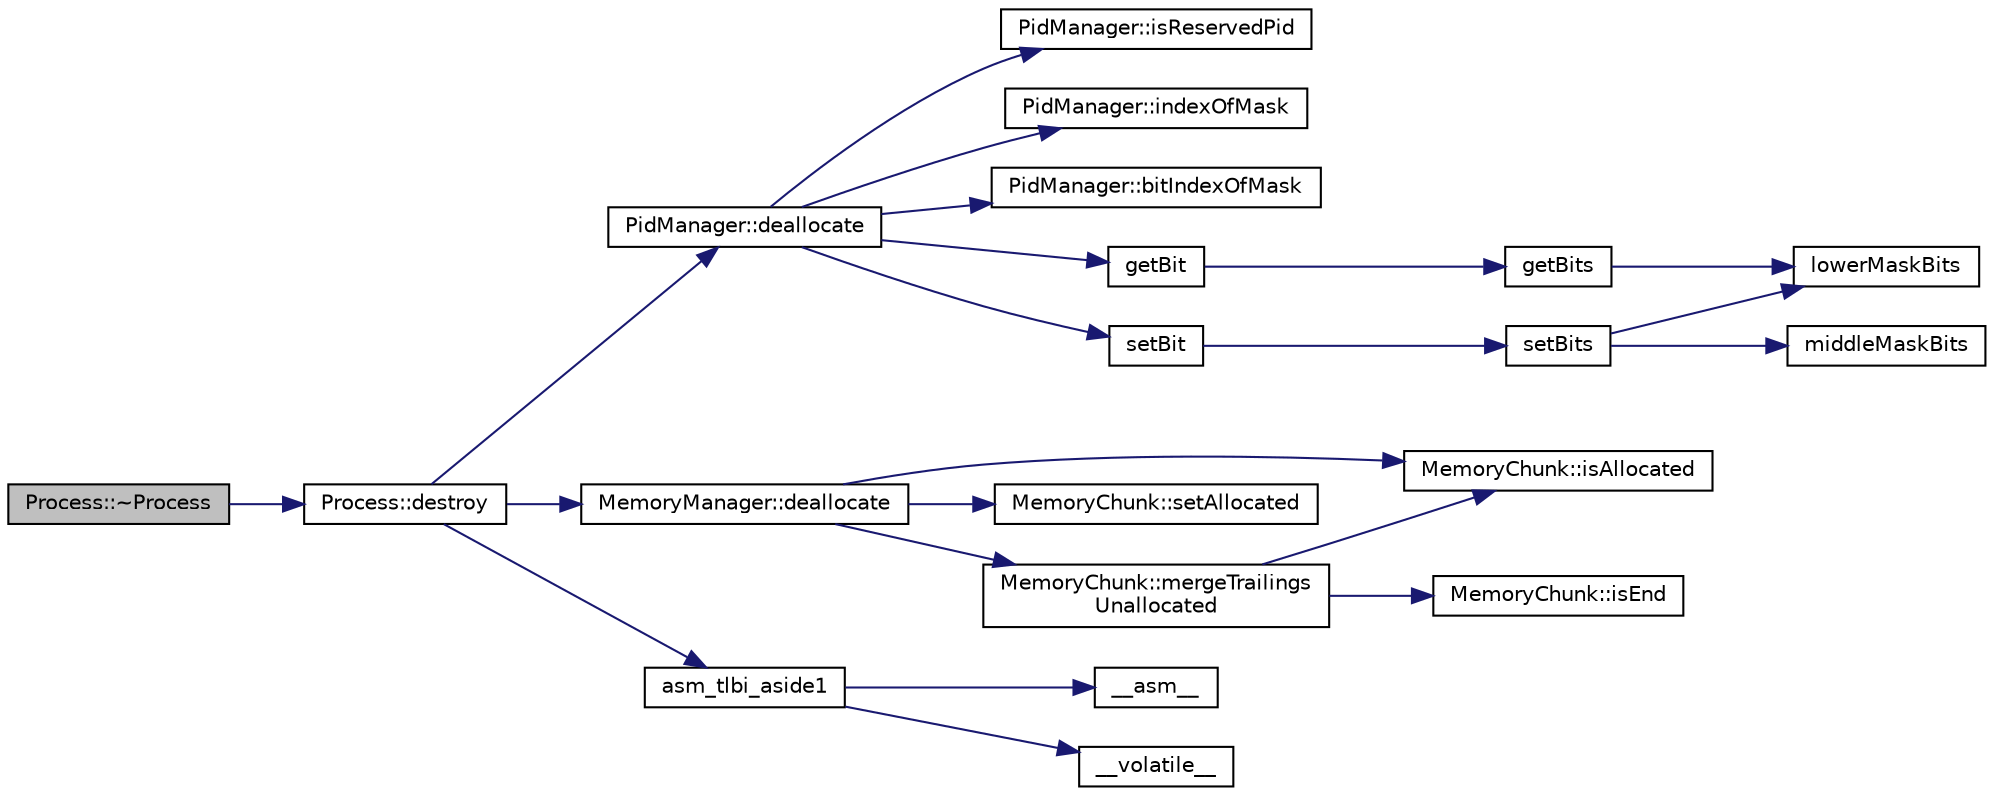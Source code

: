 digraph "Process::~Process"
{
  edge [fontname="Helvetica",fontsize="10",labelfontname="Helvetica",labelfontsize="10"];
  node [fontname="Helvetica",fontsize="10",shape=record];
  rankdir="LR";
  Node2 [label="Process::~Process",height=0.2,width=0.4,color="black", fillcolor="grey75", style="filled", fontcolor="black"];
  Node2 -> Node3 [color="midnightblue",fontsize="10",style="solid",fontname="Helvetica"];
  Node3 [label="Process::destroy",height=0.2,width=0.4,color="black", fillcolor="white", style="filled",URL="$d1/d41/class_process.html#a9a33a79c6587f16670cb86e8bf058450"];
  Node3 -> Node4 [color="midnightblue",fontsize="10",style="solid",fontname="Helvetica"];
  Node4 [label="PidManager::deallocate",height=0.2,width=0.4,color="black", fillcolor="white", style="filled",URL="$d3/d77/class_pid_manager.html#a7a7409c57e709717233c93e52830a5bb"];
  Node4 -> Node5 [color="midnightblue",fontsize="10",style="solid",fontname="Helvetica"];
  Node5 [label="PidManager::isReservedPid",height=0.2,width=0.4,color="black", fillcolor="white", style="filled",URL="$d3/d77/class_pid_manager.html#ad0231a0c34a2843df8d7ab3e527f2eb5"];
  Node4 -> Node6 [color="midnightblue",fontsize="10",style="solid",fontname="Helvetica"];
  Node6 [label="PidManager::indexOfMask",height=0.2,width=0.4,color="black", fillcolor="white", style="filled",URL="$d3/d77/class_pid_manager.html#a0d66440cc0e36b9cbc63f6a7e6e3ff74"];
  Node4 -> Node7 [color="midnightblue",fontsize="10",style="solid",fontname="Helvetica"];
  Node7 [label="PidManager::bitIndexOfMask",height=0.2,width=0.4,color="black", fillcolor="white", style="filled",URL="$d3/d77/class_pid_manager.html#ae59c208e98f7ee4f916fc4c2cbd0f6ad"];
  Node4 -> Node8 [color="midnightblue",fontsize="10",style="solid",fontname="Helvetica"];
  Node8 [label="getBit",height=0.2,width=0.4,color="black", fillcolor="white", style="filled",URL="$d6/d93/generic__util_8h.html#a94d318548d61ae9415c02f7b231a4eed"];
  Node8 -> Node9 [color="midnightblue",fontsize="10",style="solid",fontname="Helvetica"];
  Node9 [label="getBits",height=0.2,width=0.4,color="black", fillcolor="white", style="filled",URL="$d6/d93/generic__util_8h.html#ad3eca599f2c56e3c38b1cfdbd9eba440"];
  Node9 -> Node10 [color="midnightblue",fontsize="10",style="solid",fontname="Helvetica"];
  Node10 [label="lowerMaskBits",height=0.2,width=0.4,color="black", fillcolor="white", style="filled",URL="$d6/d93/generic__util_8h.html#a3d31e60307c16bf71c379876cc217b62"];
  Node4 -> Node11 [color="midnightblue",fontsize="10",style="solid",fontname="Helvetica"];
  Node11 [label="setBit",height=0.2,width=0.4,color="black", fillcolor="white", style="filled",URL="$d6/d93/generic__util_8h.html#aff4c776861e2f020cd23574941008015"];
  Node11 -> Node12 [color="midnightblue",fontsize="10",style="solid",fontname="Helvetica"];
  Node12 [label="setBits",height=0.2,width=0.4,color="black", fillcolor="white", style="filled",URL="$d6/d93/generic__util_8h.html#a41cd600b56ee27df75b2d0cdb4e18d48"];
  Node12 -> Node13 [color="midnightblue",fontsize="10",style="solid",fontname="Helvetica"];
  Node13 [label="middleMaskBits",height=0.2,width=0.4,color="black", fillcolor="white", style="filled",URL="$d6/d93/generic__util_8h.html#af2f94c964a407f35297f94dcd4e7cd1d"];
  Node12 -> Node10 [color="midnightblue",fontsize="10",style="solid",fontname="Helvetica"];
  Node3 -> Node14 [color="midnightblue",fontsize="10",style="solid",fontname="Helvetica"];
  Node14 [label="MemoryManager::deallocate",height=0.2,width=0.4,color="black", fillcolor="white", style="filled",URL="$d7/dff/class_memory_manager.html#a41a3c946c368918bdb6e4b441080fb8b"];
  Node14 -> Node15 [color="midnightblue",fontsize="10",style="solid",fontname="Helvetica"];
  Node15 [label="MemoryChunk::isAllocated",height=0.2,width=0.4,color="black", fillcolor="white", style="filled",URL="$d4/d1d/class_memory_chunk.html#ae4ec0a942bb577ece9a1ec0413ba829f"];
  Node14 -> Node16 [color="midnightblue",fontsize="10",style="solid",fontname="Helvetica"];
  Node16 [label="MemoryChunk::setAllocated",height=0.2,width=0.4,color="black", fillcolor="white", style="filled",URL="$d4/d1d/class_memory_chunk.html#ae1d0e05382c171f1720f5b3d0fc62eab"];
  Node14 -> Node17 [color="midnightblue",fontsize="10",style="solid",fontname="Helvetica"];
  Node17 [label="MemoryChunk::mergeTrailings\lUnallocated",height=0.2,width=0.4,color="black", fillcolor="white", style="filled",URL="$d4/d1d/class_memory_chunk.html#aaa4324b78e79aaf3c4ec5062d0bddba4"];
  Node17 -> Node15 [color="midnightblue",fontsize="10",style="solid",fontname="Helvetica"];
  Node17 -> Node18 [color="midnightblue",fontsize="10",style="solid",fontname="Helvetica"];
  Node18 [label="MemoryChunk::isEnd",height=0.2,width=0.4,color="black", fillcolor="white", style="filled",URL="$d4/d1d/class_memory_chunk.html#a77532081c761e7680970a9dcb0c29660"];
  Node3 -> Node19 [color="midnightblue",fontsize="10",style="solid",fontname="Helvetica"];
  Node19 [label="asm_tlbi_aside1",height=0.2,width=0.4,color="black", fillcolor="white", style="filled",URL="$d8/d2f/asm__instructions_8h.html#add13ff3d68055ca013e2fad7e2af711b"];
  Node19 -> Node20 [color="midnightblue",fontsize="10",style="solid",fontname="Helvetica"];
  Node20 [label="__asm__",height=0.2,width=0.4,color="black", fillcolor="white", style="filled",URL="$dd/d12/exceptions_8cpp.html#a40b46c5cfd33825a3980572ace99e6a1"];
  Node19 -> Node21 [color="midnightblue",fontsize="10",style="solid",fontname="Helvetica"];
  Node21 [label="__volatile__",height=0.2,width=0.4,color="black", fillcolor="white", style="filled",URL="$d8/d64/main__test__adrp__instruction_8cpp.html#a28b72fa6de7635a872fd3ae108c838c8"];
}
